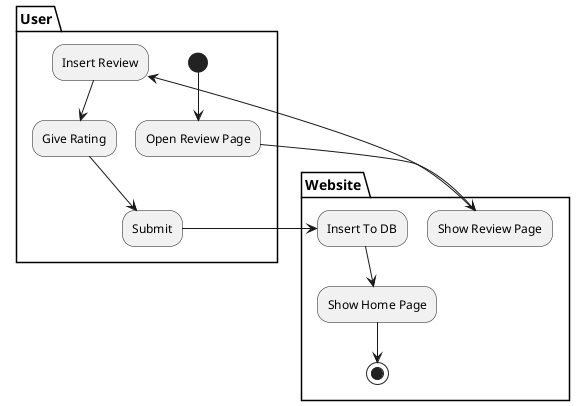 @startuml

partition User {
    (*) --> "Open Review Page"
}

partition Website {
    "Open Review Page" --> "Show Review Page"    
}

partition User {
    "Show Review Page" --> "Insert Review"

    "Insert Review" --> "Give Rating"

    "Give Rating" --> "Submit"
}

partition Website {
    "Submit" --> "Insert To DB"

    "Insert To DB" --> "Show Home Page"

    "Show Home Page" --> (*)
}

@enduml